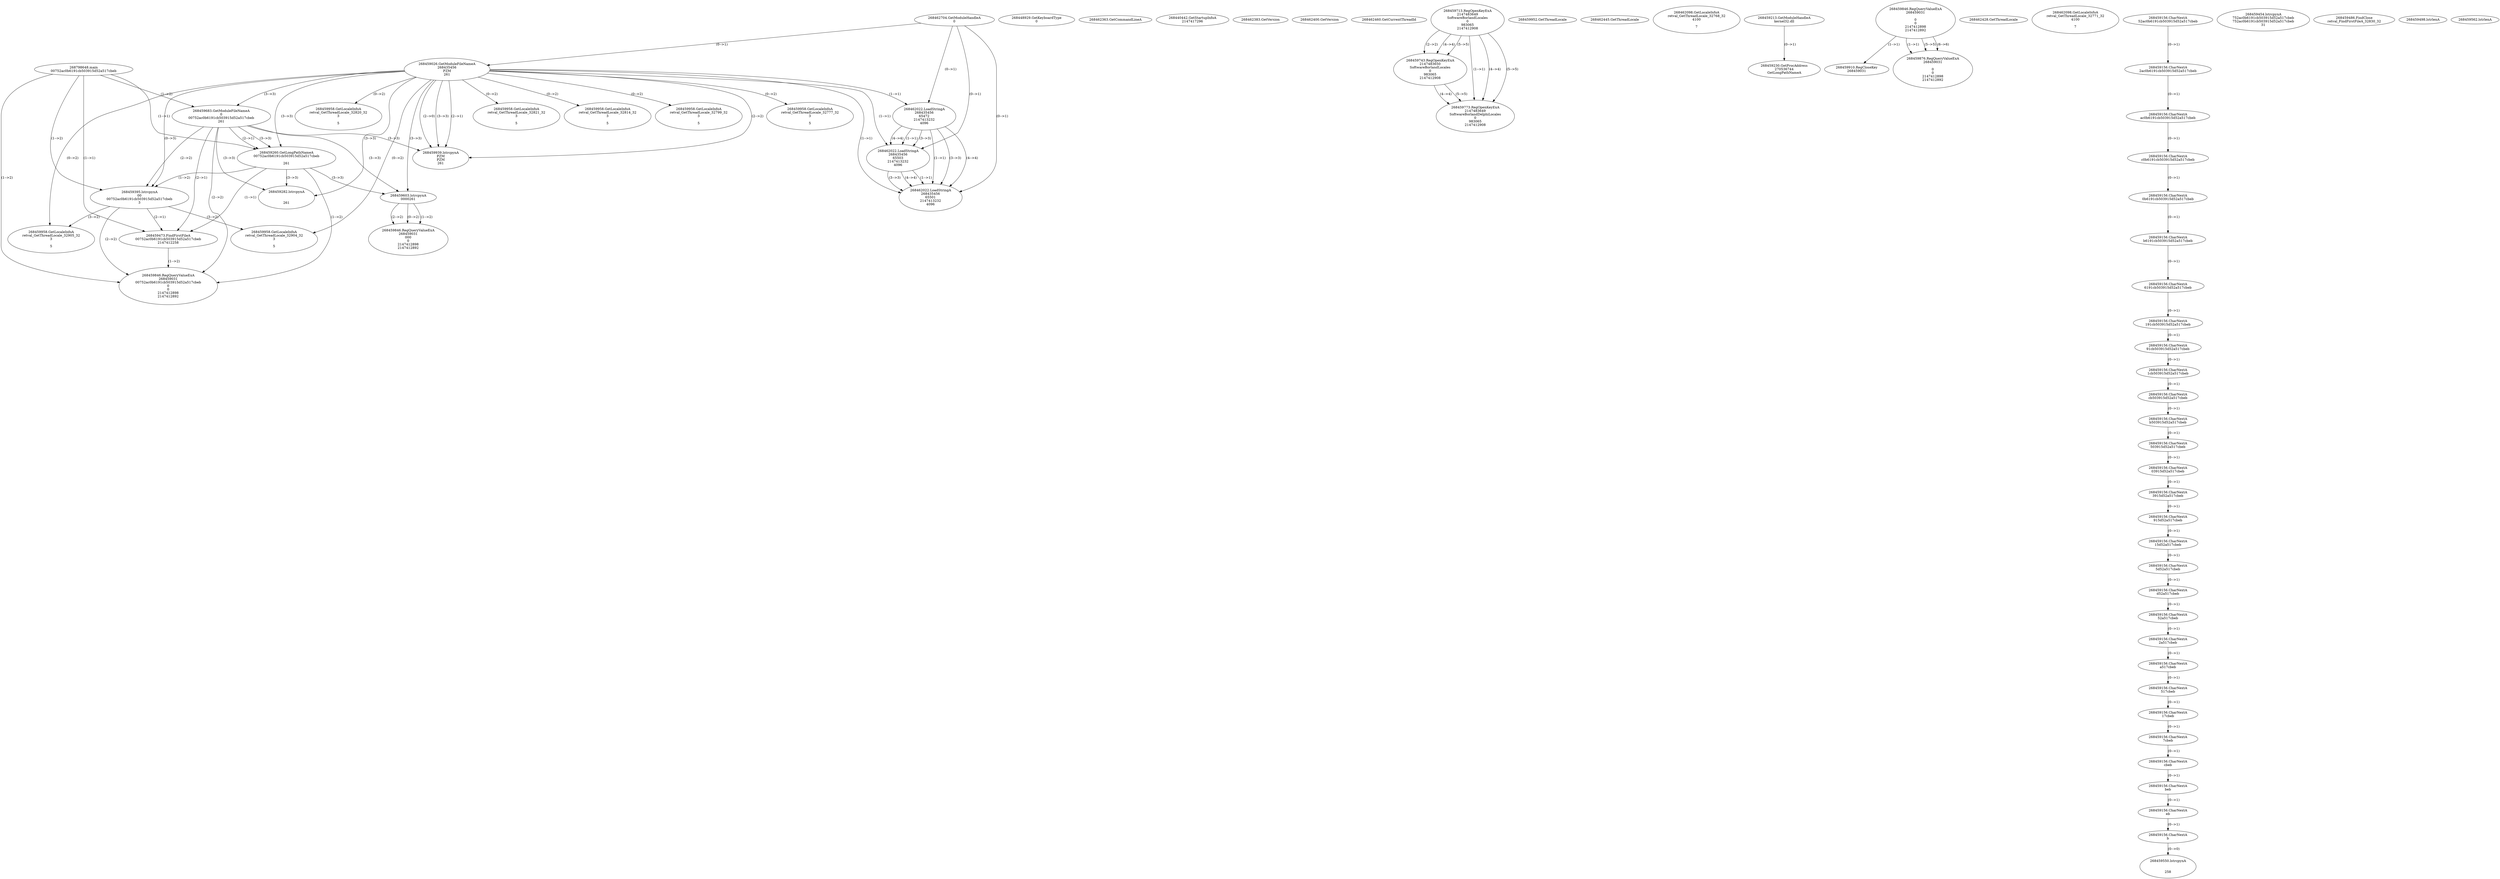 // Global SCDG with merge call
digraph {
	0 [label="268798648.main
00752ac0b6191cb503915d52a517cbeb"]
	1 [label="268462704.GetModuleHandleA
0"]
	2 [label="268448929.GetKeyboardType
0"]
	3 [label="268462363.GetCommandLineA
"]
	4 [label="268440442.GetStartupInfoA
2147417296"]
	5 [label="268462383.GetVersion
"]
	6 [label="268462400.GetVersion
"]
	7 [label="268462460.GetCurrentThreadId
"]
	8 [label="268459026.GetModuleFileNameA
268435456
PZM
261"]
	1 -> 8 [label="(0-->1)"]
	9 [label="268459683.GetModuleFileNameA
0
00752ac0b6191cb503915d52a517cbeb
261"]
	0 -> 9 [label="(1-->2)"]
	8 -> 9 [label="(3-->3)"]
	10 [label="268459713.RegOpenKeyExA
2147483649
Software\Borland\Locales
0
983065
2147412908"]
	11 [label="268459743.RegOpenKeyExA
2147483650
Software\Borland\Locales
0
983065
2147412908"]
	10 -> 11 [label="(2-->2)"]
	10 -> 11 [label="(4-->4)"]
	10 -> 11 [label="(5-->5)"]
	12 [label="268459773.RegOpenKeyExA
2147483649
Software\Borland\Delphi\Locales
0
983065
2147412908"]
	10 -> 12 [label="(1-->1)"]
	10 -> 12 [label="(4-->4)"]
	11 -> 12 [label="(4-->4)"]
	10 -> 12 [label="(5-->5)"]
	11 -> 12 [label="(5-->5)"]
	13 [label="268459939.lstrcpynA
PZM
PZM
261"]
	8 -> 13 [label="(2-->1)"]
	8 -> 13 [label="(2-->2)"]
	8 -> 13 [label="(3-->3)"]
	9 -> 13 [label="(3-->3)"]
	8 -> 13 [label="(2-->0)"]
	14 [label="268459952.GetThreadLocale
"]
	15 [label="268459958.GetLocaleInfoA
retval_GetThreadLocale_32777_32
3

5"]
	8 -> 15 [label="(0-->2)"]
	16 [label="268462445.GetThreadLocale
"]
	17 [label="268462098.GetLocaleInfoA
retval_GetThreadLocale_32768_32
4100

7"]
	18 [label="268459213.GetModuleHandleA
kernel32.dll"]
	19 [label="268459230.GetProcAddress
270536744
GetLongPathNameA"]
	18 -> 19 [label="(0-->1)"]
	20 [label="268459260.GetLongPathNameA
00752ac0b6191cb503915d52a517cbeb

261"]
	0 -> 20 [label="(1-->1)"]
	9 -> 20 [label="(2-->1)"]
	8 -> 20 [label="(3-->3)"]
	9 -> 20 [label="(3-->3)"]
	21 [label="268459282.lstrcpynA


261"]
	8 -> 21 [label="(3-->3)"]
	9 -> 21 [label="(3-->3)"]
	20 -> 21 [label="(3-->3)"]
	22 [label="268459846.RegQueryValueExA
268459031

0
0
2147412898
2147412892"]
	23 [label="268459910.RegCloseKey
268459031"]
	22 -> 23 [label="(1-->1)"]
	24 [label="268459958.GetLocaleInfoA
retval_GetThreadLocale_32820_32
3

5"]
	8 -> 24 [label="(0-->2)"]
	25 [label="268462022.LoadStringA
268435456
65472
2147413232
4096"]
	1 -> 25 [label="(0-->1)"]
	8 -> 25 [label="(1-->1)"]
	26 [label="268462022.LoadStringA
268435456
65503
2147413232
4096"]
	1 -> 26 [label="(0-->1)"]
	8 -> 26 [label="(1-->1)"]
	25 -> 26 [label="(1-->1)"]
	25 -> 26 [label="(3-->3)"]
	25 -> 26 [label="(4-->4)"]
	27 [label="268462428.GetThreadLocale
"]
	28 [label="268462098.GetLocaleInfoA
retval_GetThreadLocale_32771_32
4100

7"]
	29 [label="268459958.GetLocaleInfoA
retval_GetThreadLocale_32821_32
3

5"]
	8 -> 29 [label="(0-->2)"]
	30 [label="268459876.RegQueryValueExA
268459031

0
0
2147412898
2147412892"]
	22 -> 30 [label="(1-->1)"]
	22 -> 30 [label="(5-->5)"]
	22 -> 30 [label="(6-->6)"]
	31 [label="268459958.GetLocaleInfoA
retval_GetThreadLocale_32814_32
3

5"]
	8 -> 31 [label="(0-->2)"]
	32 [label="268459395.lstrcpynA
00
00752ac0b6191cb503915d52a517cbeb
3"]
	0 -> 32 [label="(1-->2)"]
	9 -> 32 [label="(2-->2)"]
	20 -> 32 [label="(1-->2)"]
	8 -> 32 [label="(0-->3)"]
	33 [label="268459156.CharNextA
52ac0b6191cb503915d52a517cbeb"]
	34 [label="268459156.CharNextA
2ac0b6191cb503915d52a517cbeb"]
	33 -> 34 [label="(0-->1)"]
	35 [label="268459156.CharNextA
ac0b6191cb503915d52a517cbeb"]
	34 -> 35 [label="(0-->1)"]
	36 [label="268459156.CharNextA
c0b6191cb503915d52a517cbeb"]
	35 -> 36 [label="(0-->1)"]
	37 [label="268459156.CharNextA
0b6191cb503915d52a517cbeb"]
	36 -> 37 [label="(0-->1)"]
	38 [label="268459156.CharNextA
b6191cb503915d52a517cbeb"]
	37 -> 38 [label="(0-->1)"]
	39 [label="268459156.CharNextA
6191cb503915d52a517cbeb"]
	38 -> 39 [label="(0-->1)"]
	40 [label="268459156.CharNextA
191cb503915d52a517cbeb"]
	39 -> 40 [label="(0-->1)"]
	41 [label="268459156.CharNextA
91cb503915d52a517cbeb"]
	40 -> 41 [label="(0-->1)"]
	42 [label="268459156.CharNextA
1cb503915d52a517cbeb"]
	41 -> 42 [label="(0-->1)"]
	43 [label="268459156.CharNextA
cb503915d52a517cbeb"]
	42 -> 43 [label="(0-->1)"]
	44 [label="268459156.CharNextA
b503915d52a517cbeb"]
	43 -> 44 [label="(0-->1)"]
	45 [label="268459156.CharNextA
503915d52a517cbeb"]
	44 -> 45 [label="(0-->1)"]
	46 [label="268459156.CharNextA
03915d52a517cbeb"]
	45 -> 46 [label="(0-->1)"]
	47 [label="268459156.CharNextA
3915d52a517cbeb"]
	46 -> 47 [label="(0-->1)"]
	48 [label="268459156.CharNextA
915d52a517cbeb"]
	47 -> 48 [label="(0-->1)"]
	49 [label="268459156.CharNextA
15d52a517cbeb"]
	48 -> 49 [label="(0-->1)"]
	50 [label="268459156.CharNextA
5d52a517cbeb"]
	49 -> 50 [label="(0-->1)"]
	51 [label="268459156.CharNextA
d52a517cbeb"]
	50 -> 51 [label="(0-->1)"]
	52 [label="268459156.CharNextA
52a517cbeb"]
	51 -> 52 [label="(0-->1)"]
	53 [label="268459156.CharNextA
2a517cbeb"]
	52 -> 53 [label="(0-->1)"]
	54 [label="268459156.CharNextA
a517cbeb"]
	53 -> 54 [label="(0-->1)"]
	55 [label="268459156.CharNextA
517cbeb"]
	54 -> 55 [label="(0-->1)"]
	56 [label="268459156.CharNextA
17cbeb"]
	55 -> 56 [label="(0-->1)"]
	57 [label="268459156.CharNextA
7cbeb"]
	56 -> 57 [label="(0-->1)"]
	58 [label="268459156.CharNextA
cbeb"]
	57 -> 58 [label="(0-->1)"]
	59 [label="268459156.CharNextA
beb"]
	58 -> 59 [label="(0-->1)"]
	60 [label="268459156.CharNextA
eb"]
	59 -> 60 [label="(0-->1)"]
	61 [label="268459156.CharNextA
b"]
	60 -> 61 [label="(0-->1)"]
	62 [label="268459454.lstrcpynA
752ac0b6191cb503915d52a517cbeb
752ac0b6191cb503915d52a517cbeb
31"]
	63 [label="268459473.FindFirstFileA
00752ac0b6191cb503915d52a517cbeb
2147412258"]
	0 -> 63 [label="(1-->1)"]
	9 -> 63 [label="(2-->1)"]
	20 -> 63 [label="(1-->1)"]
	32 -> 63 [label="(2-->1)"]
	64 [label="268459486.FindClose
retval_FindFirstFileA_32830_32"]
	65 [label="268459498.lstrlenA
"]
	66 [label="268459550.lstrcpynA


258"]
	61 -> 66 [label="(0-->0)"]
	67 [label="268459562.lstrlenA
"]
	68 [label="268459603.lstrcpynA
00\
00\
261"]
	8 -> 68 [label="(3-->3)"]
	9 -> 68 [label="(3-->3)"]
	20 -> 68 [label="(3-->3)"]
	69 [label="268459846.RegQueryValueExA
268459031
00\
0
0
2147412898
2147412892"]
	68 -> 69 [label="(1-->2)"]
	68 -> 69 [label="(2-->2)"]
	68 -> 69 [label="(0-->2)"]
	70 [label="268459958.GetLocaleInfoA
retval_GetThreadLocale_32904_32
3

5"]
	8 -> 70 [label="(0-->2)"]
	32 -> 70 [label="(3-->2)"]
	71 [label="268459846.RegQueryValueExA
268459031
00752ac0b6191cb503915d52a517cbeb
0
0
2147412898
2147412892"]
	0 -> 71 [label="(1-->2)"]
	9 -> 71 [label="(2-->2)"]
	20 -> 71 [label="(1-->2)"]
	32 -> 71 [label="(2-->2)"]
	63 -> 71 [label="(1-->2)"]
	72 [label="268459958.GetLocaleInfoA
retval_GetThreadLocale_32905_32
3

5"]
	8 -> 72 [label="(0-->2)"]
	32 -> 72 [label="(3-->2)"]
	73 [label="268459958.GetLocaleInfoA
retval_GetThreadLocale_32799_32
3

5"]
	8 -> 73 [label="(0-->2)"]
	74 [label="268462022.LoadStringA
268435456
65501
2147413232
4096"]
	1 -> 74 [label="(0-->1)"]
	8 -> 74 [label="(1-->1)"]
	25 -> 74 [label="(1-->1)"]
	26 -> 74 [label="(1-->1)"]
	25 -> 74 [label="(3-->3)"]
	26 -> 74 [label="(3-->3)"]
	25 -> 74 [label="(4-->4)"]
	26 -> 74 [label="(4-->4)"]
}
